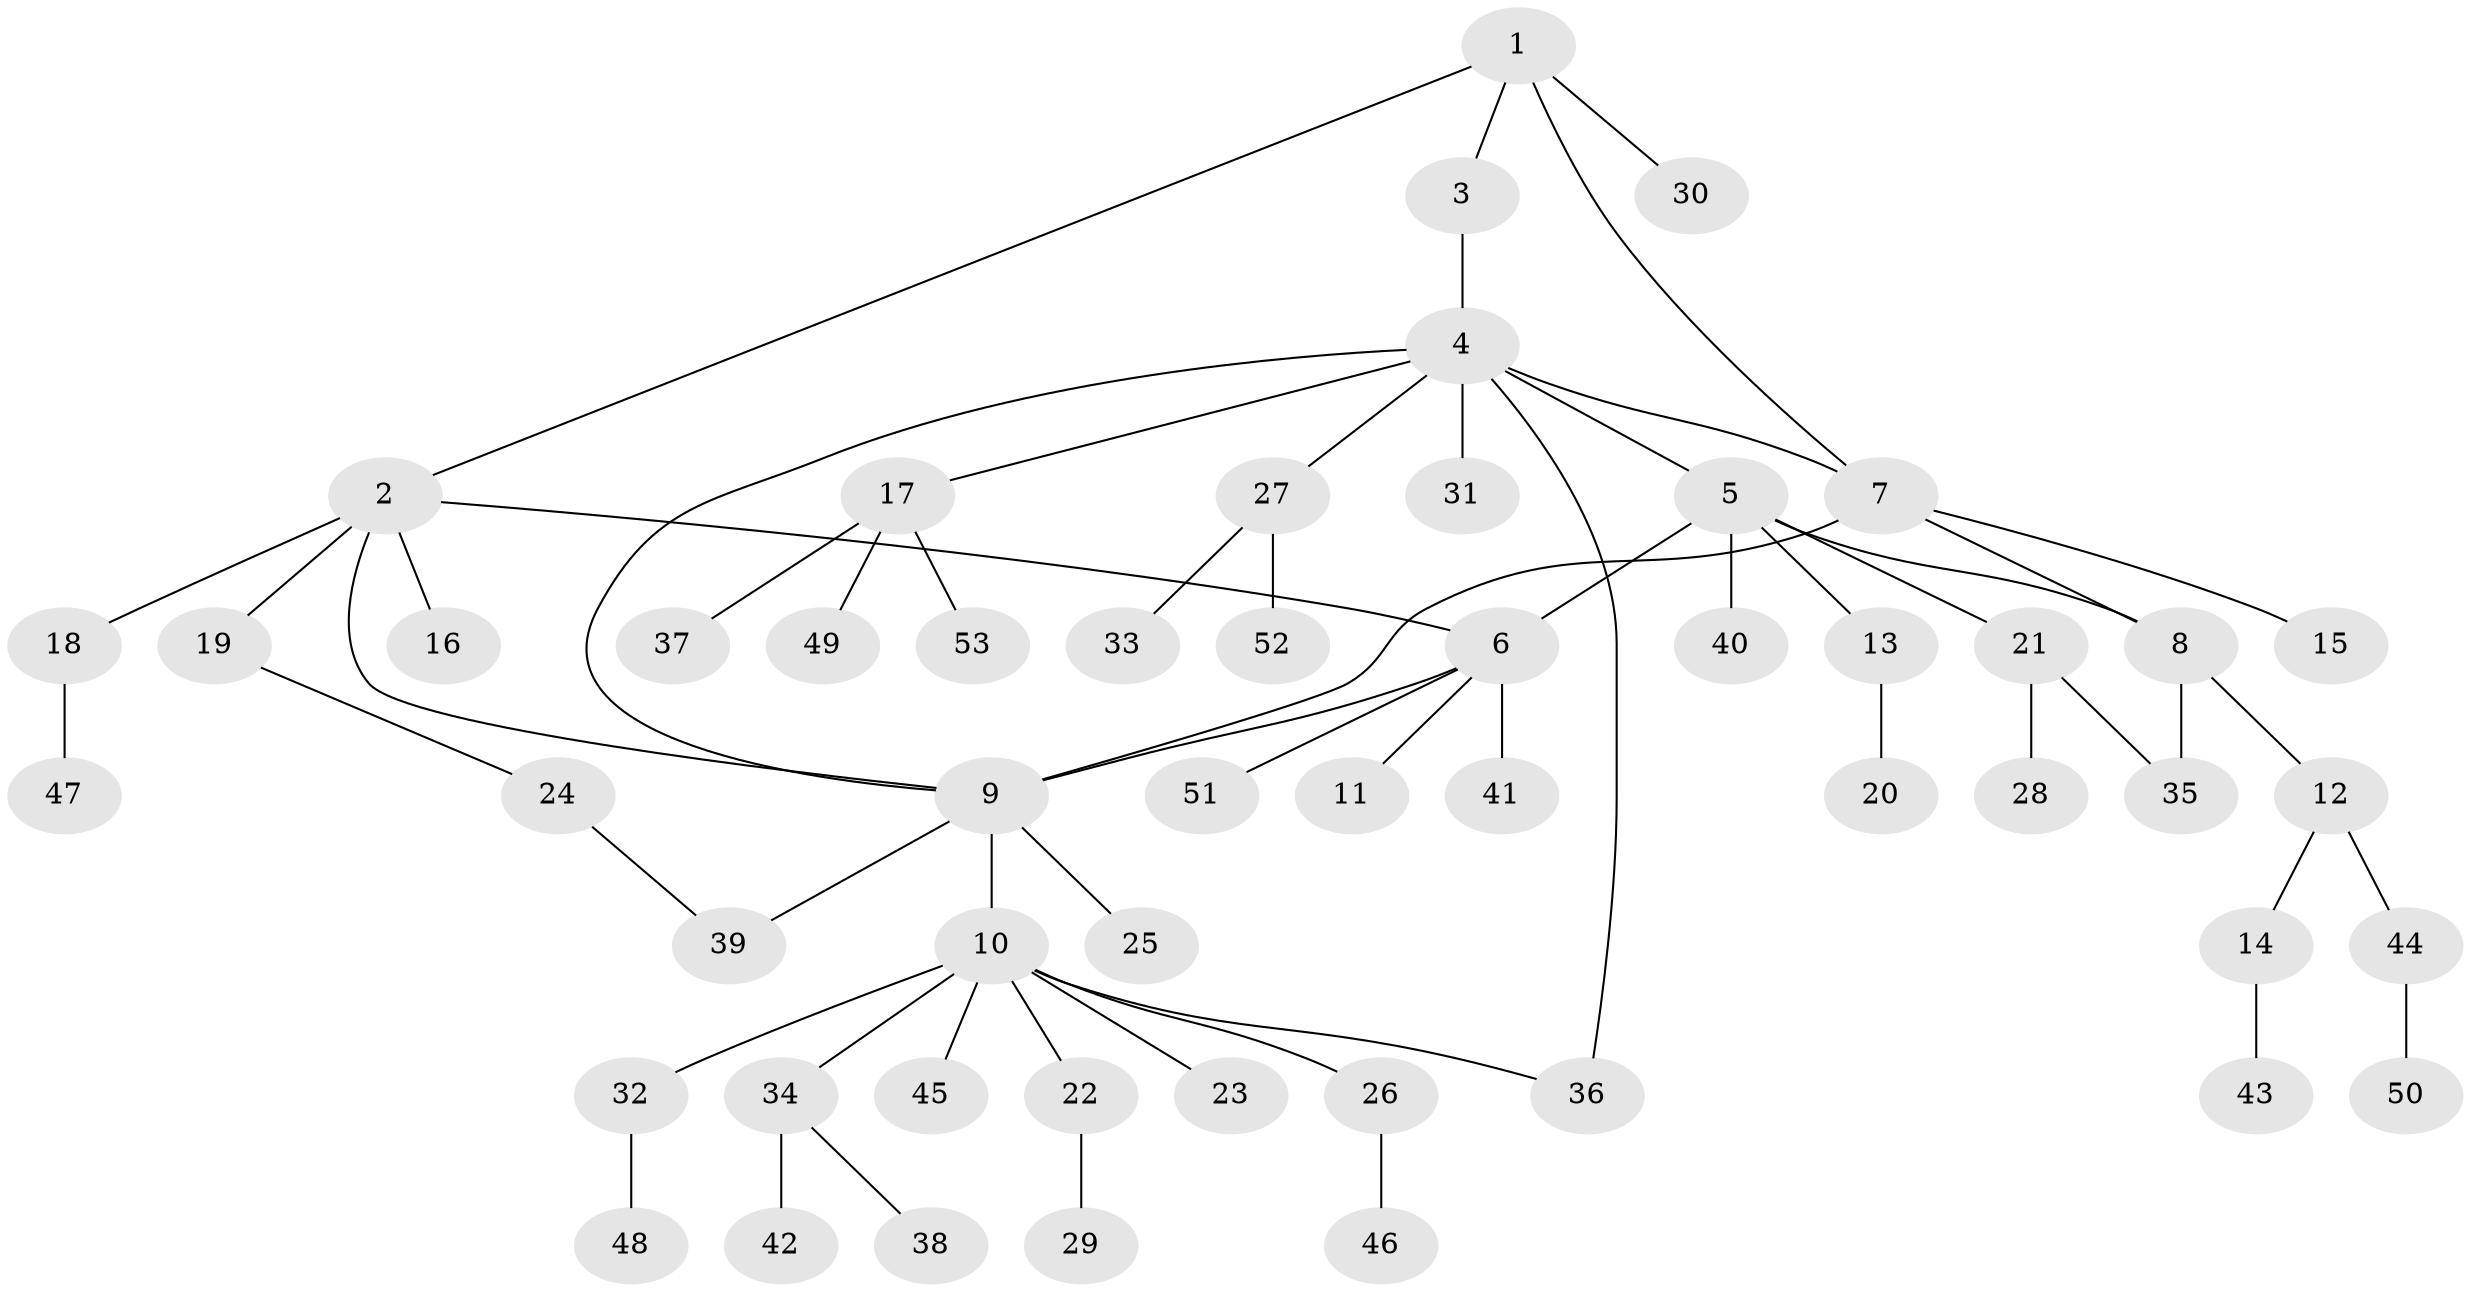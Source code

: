 // Generated by graph-tools (version 1.1) at 2025/37/03/09/25 02:37:17]
// undirected, 53 vertices, 61 edges
graph export_dot {
graph [start="1"]
  node [color=gray90,style=filled];
  1;
  2;
  3;
  4;
  5;
  6;
  7;
  8;
  9;
  10;
  11;
  12;
  13;
  14;
  15;
  16;
  17;
  18;
  19;
  20;
  21;
  22;
  23;
  24;
  25;
  26;
  27;
  28;
  29;
  30;
  31;
  32;
  33;
  34;
  35;
  36;
  37;
  38;
  39;
  40;
  41;
  42;
  43;
  44;
  45;
  46;
  47;
  48;
  49;
  50;
  51;
  52;
  53;
  1 -- 2;
  1 -- 3;
  1 -- 7;
  1 -- 30;
  2 -- 6;
  2 -- 9;
  2 -- 16;
  2 -- 18;
  2 -- 19;
  3 -- 4;
  4 -- 5;
  4 -- 7;
  4 -- 9;
  4 -- 17;
  4 -- 27;
  4 -- 31;
  4 -- 36;
  5 -- 6;
  5 -- 8;
  5 -- 13;
  5 -- 21;
  5 -- 40;
  6 -- 9;
  6 -- 11;
  6 -- 41;
  6 -- 51;
  7 -- 8;
  7 -- 9;
  7 -- 15;
  8 -- 12;
  8 -- 35;
  9 -- 10;
  9 -- 25;
  9 -- 39;
  10 -- 22;
  10 -- 23;
  10 -- 26;
  10 -- 32;
  10 -- 34;
  10 -- 36;
  10 -- 45;
  12 -- 14;
  12 -- 44;
  13 -- 20;
  14 -- 43;
  17 -- 37;
  17 -- 49;
  17 -- 53;
  18 -- 47;
  19 -- 24;
  21 -- 28;
  21 -- 35;
  22 -- 29;
  24 -- 39;
  26 -- 46;
  27 -- 33;
  27 -- 52;
  32 -- 48;
  34 -- 38;
  34 -- 42;
  44 -- 50;
}
